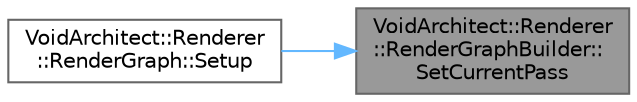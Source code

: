 digraph "VoidArchitect::Renderer::RenderGraphBuilder::SetCurrentPass"
{
 // LATEX_PDF_SIZE
  bgcolor="transparent";
  edge [fontname=Helvetica,fontsize=10,labelfontname=Helvetica,labelfontsize=10];
  node [fontname=Helvetica,fontsize=10,shape=box,height=0.2,width=0.4];
  rankdir="RL";
  Node1 [id="Node000001",label="VoidArchitect::Renderer\l::RenderGraphBuilder::\lSetCurrentPass",height=0.2,width=0.4,color="gray40", fillcolor="grey60", style="filled", fontcolor="black",tooltip=" "];
  Node1 -> Node2 [id="edge1_Node000001_Node000002",dir="back",color="steelblue1",style="solid",tooltip=" "];
  Node2 [id="Node000002",label="VoidArchitect::Renderer\l::RenderGraph::Setup",height=0.2,width=0.4,color="grey40", fillcolor="white", style="filled",URL="$class_void_architect_1_1_renderer_1_1_render_graph.html#a1c3c077bc5346e2775e51eaeab95ae3a",tooltip=" "];
}
